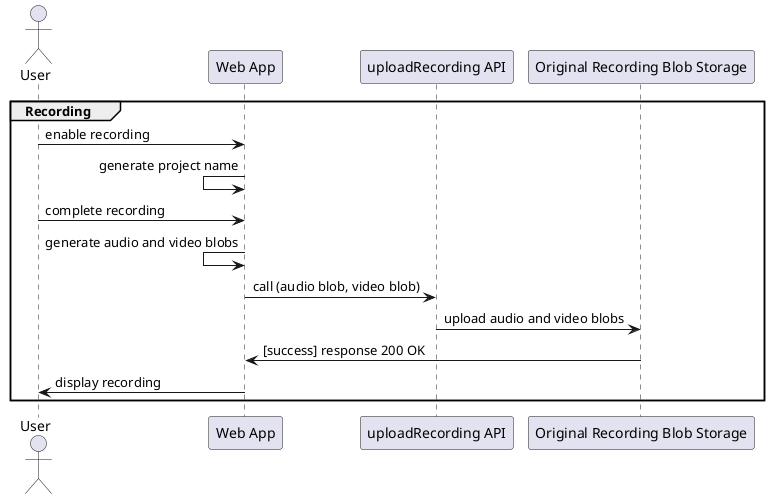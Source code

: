 @startuml recording

Actor User

group Recording
User -> "Web App": enable recording
"Web App" <- "Web App": generate project name
User -> "Web App": complete recording

"Web App" <- "Web App": generate audio and video blobs
"Web App" -> "uploadRecording API": call (audio blob, video blob)
"uploadRecording API" -> "Original Recording Blob Storage": upload audio and video blobs
"Web App" <- "Original Recording Blob Storage": [success] response 200 OK
User <- "Web App": display recording

end

@enduml